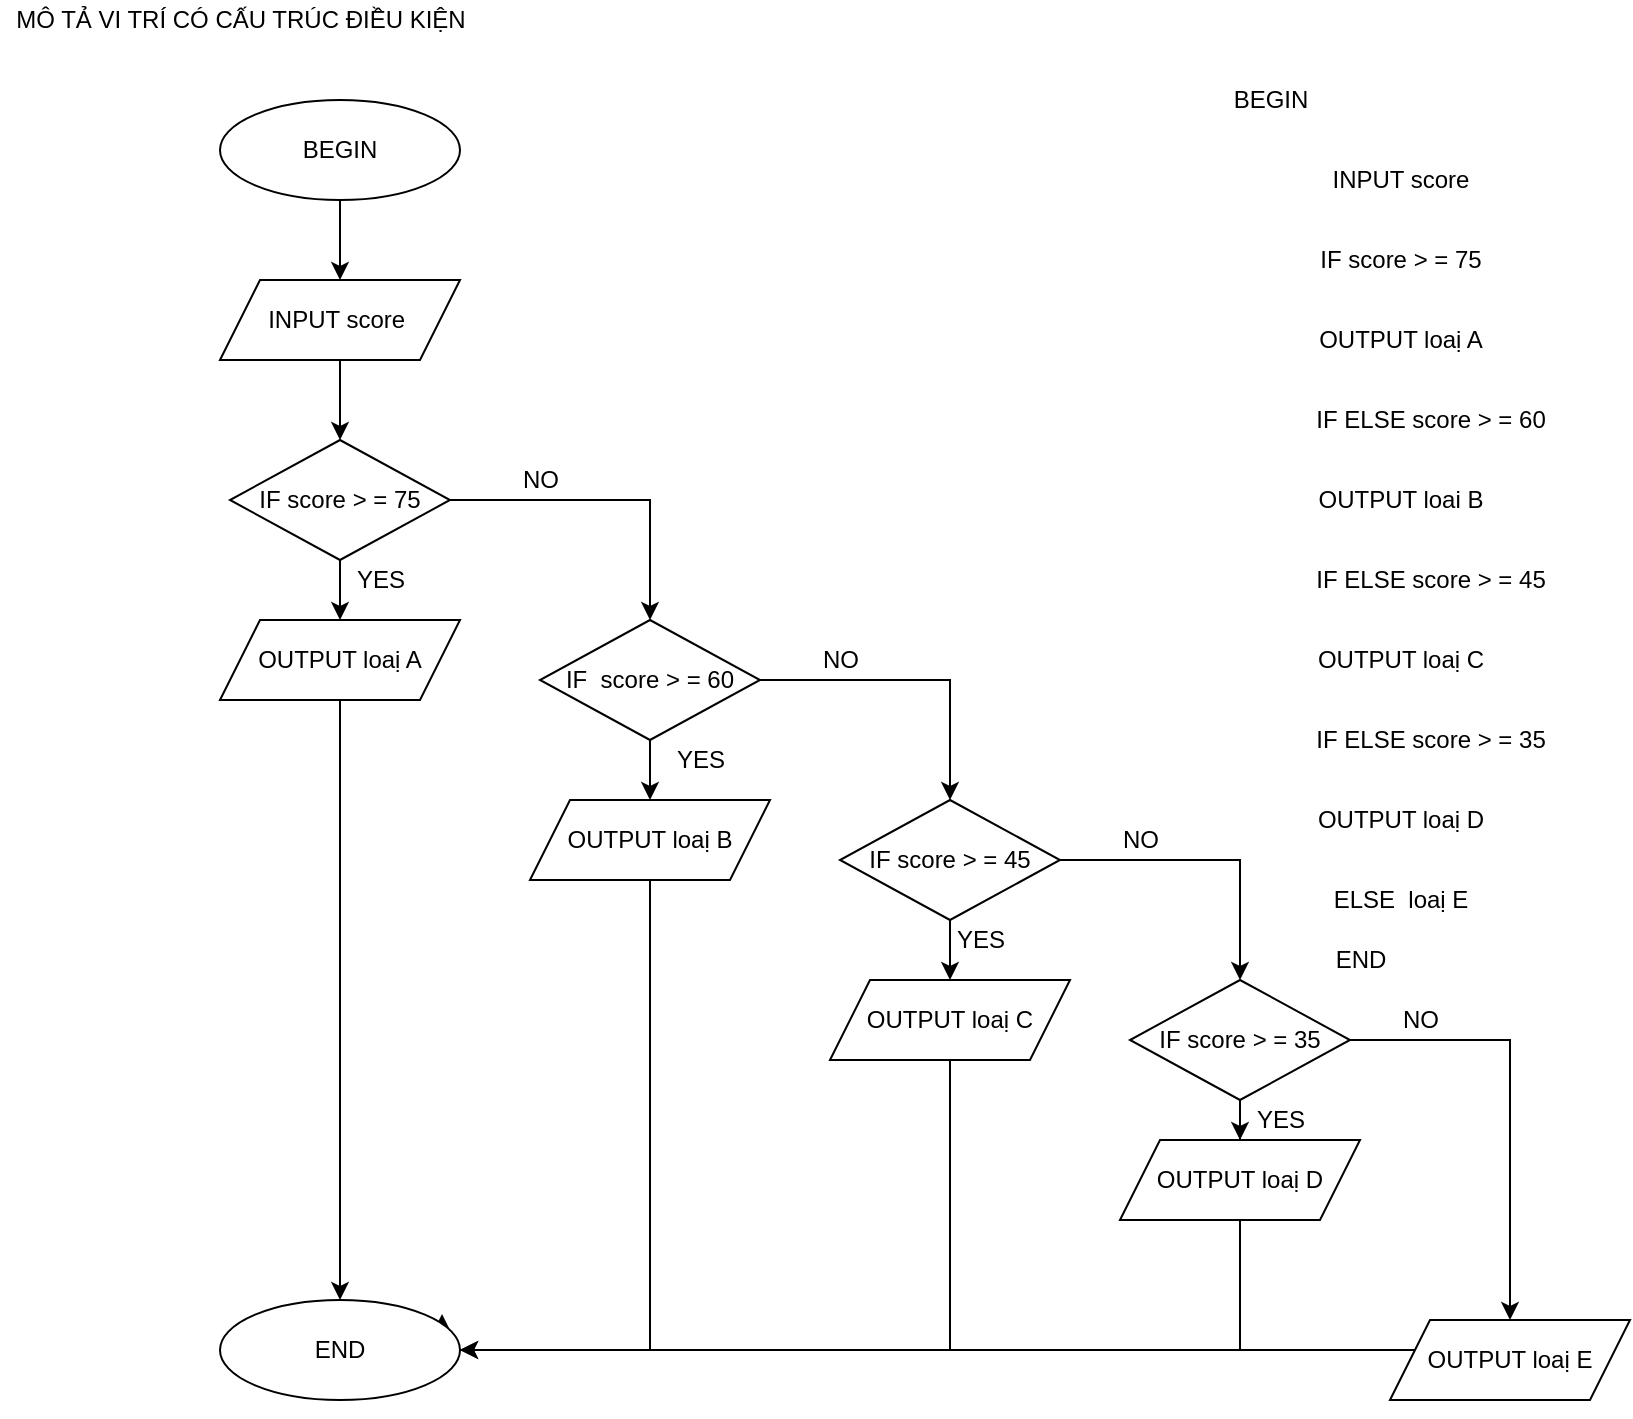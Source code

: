 <mxfile version="13.10.4" type="device"><diagram id="vA7rnFUP_xfCVrLrs5OL" name="Page-1"><mxGraphModel dx="946" dy="566" grid="1" gridSize="10" guides="1" tooltips="1" connect="1" arrows="1" fold="1" page="1" pageScale="1" pageWidth="850" pageHeight="1100" math="0" shadow="0"><root><mxCell id="0"/><mxCell id="1" parent="0"/><mxCell id="A9CMcEVGMS1xfjoek1VK-15" style="edgeStyle=orthogonalEdgeStyle;rounded=0;orthogonalLoop=1;jettySize=auto;html=1;entryX=0.5;entryY=0;entryDx=0;entryDy=0;" edge="1" parent="1" source="A9CMcEVGMS1xfjoek1VK-1" target="A9CMcEVGMS1xfjoek1VK-4"><mxGeometry relative="1" as="geometry"/></mxCell><mxCell id="A9CMcEVGMS1xfjoek1VK-1" value="BEGIN" style="ellipse;whiteSpace=wrap;html=1;" vertex="1" parent="1"><mxGeometry x="130" y="70" width="120" height="50" as="geometry"/></mxCell><mxCell id="A9CMcEVGMS1xfjoek1VK-3" value="MÔ TẢ VI TRÍ CÓ CẤU TRÚC ĐIỀU KIỆN" style="text;html=1;align=center;verticalAlign=middle;resizable=0;points=[];autosize=1;" vertex="1" parent="1"><mxGeometry x="20" y="20" width="240" height="20" as="geometry"/></mxCell><mxCell id="A9CMcEVGMS1xfjoek1VK-18" style="edgeStyle=orthogonalEdgeStyle;rounded=0;orthogonalLoop=1;jettySize=auto;html=1;entryX=0.5;entryY=0;entryDx=0;entryDy=0;" edge="1" parent="1" source="A9CMcEVGMS1xfjoek1VK-4" target="A9CMcEVGMS1xfjoek1VK-5"><mxGeometry relative="1" as="geometry"/></mxCell><mxCell id="A9CMcEVGMS1xfjoek1VK-4" value="INPUT score&amp;nbsp;" style="shape=parallelogram;perimeter=parallelogramPerimeter;whiteSpace=wrap;html=1;fixedSize=1;" vertex="1" parent="1"><mxGeometry x="130" y="160" width="120" height="40" as="geometry"/></mxCell><mxCell id="A9CMcEVGMS1xfjoek1VK-19" value="" style="edgeStyle=orthogonalEdgeStyle;rounded=0;orthogonalLoop=1;jettySize=auto;html=1;" edge="1" parent="1" source="A9CMcEVGMS1xfjoek1VK-5" target="A9CMcEVGMS1xfjoek1VK-6"><mxGeometry relative="1" as="geometry"/></mxCell><mxCell id="A9CMcEVGMS1xfjoek1VK-21" style="edgeStyle=orthogonalEdgeStyle;rounded=0;orthogonalLoop=1;jettySize=auto;html=1;entryX=0.5;entryY=0;entryDx=0;entryDy=0;" edge="1" parent="1" source="A9CMcEVGMS1xfjoek1VK-5" target="A9CMcEVGMS1xfjoek1VK-7"><mxGeometry relative="1" as="geometry"/></mxCell><mxCell id="A9CMcEVGMS1xfjoek1VK-5" value="IF score &amp;gt; = 75" style="rhombus;whiteSpace=wrap;html=1;" vertex="1" parent="1"><mxGeometry x="135" y="240" width="110" height="60" as="geometry"/></mxCell><mxCell id="A9CMcEVGMS1xfjoek1VK-39" style="edgeStyle=orthogonalEdgeStyle;rounded=0;orthogonalLoop=1;jettySize=auto;html=1;" edge="1" parent="1" source="A9CMcEVGMS1xfjoek1VK-6" target="A9CMcEVGMS1xfjoek1VK-38"><mxGeometry relative="1" as="geometry"/></mxCell><mxCell id="A9CMcEVGMS1xfjoek1VK-6" value="OUTPUT loaị A" style="shape=parallelogram;perimeter=parallelogramPerimeter;whiteSpace=wrap;html=1;fixedSize=1;" vertex="1" parent="1"><mxGeometry x="130" y="330" width="120" height="40" as="geometry"/></mxCell><mxCell id="A9CMcEVGMS1xfjoek1VK-22" style="edgeStyle=orthogonalEdgeStyle;rounded=0;orthogonalLoop=1;jettySize=auto;html=1;entryX=0.5;entryY=0;entryDx=0;entryDy=0;" edge="1" parent="1" source="A9CMcEVGMS1xfjoek1VK-7" target="A9CMcEVGMS1xfjoek1VK-8"><mxGeometry relative="1" as="geometry"/></mxCell><mxCell id="A9CMcEVGMS1xfjoek1VK-25" style="edgeStyle=orthogonalEdgeStyle;rounded=0;orthogonalLoop=1;jettySize=auto;html=1;entryX=0.5;entryY=0;entryDx=0;entryDy=0;" edge="1" parent="1" source="A9CMcEVGMS1xfjoek1VK-7" target="A9CMcEVGMS1xfjoek1VK-13"><mxGeometry relative="1" as="geometry"/></mxCell><mxCell id="A9CMcEVGMS1xfjoek1VK-7" value="IF&amp;nbsp; score &amp;gt; = 60" style="rhombus;whiteSpace=wrap;html=1;" vertex="1" parent="1"><mxGeometry x="290" y="330" width="110" height="60" as="geometry"/></mxCell><mxCell id="A9CMcEVGMS1xfjoek1VK-40" style="edgeStyle=orthogonalEdgeStyle;rounded=0;orthogonalLoop=1;jettySize=auto;html=1;entryX=1;entryY=0.5;entryDx=0;entryDy=0;" edge="1" parent="1" source="A9CMcEVGMS1xfjoek1VK-8" target="A9CMcEVGMS1xfjoek1VK-38"><mxGeometry relative="1" as="geometry"><Array as="points"><mxPoint x="345" y="695"/><mxPoint x="265" y="695"/><mxPoint x="265" y="695"/></Array></mxGeometry></mxCell><mxCell id="A9CMcEVGMS1xfjoek1VK-8" value="OUTPUT loaị B" style="shape=parallelogram;perimeter=parallelogramPerimeter;whiteSpace=wrap;html=1;fixedSize=1;" vertex="1" parent="1"><mxGeometry x="285" y="420" width="120" height="40" as="geometry"/></mxCell><mxCell id="A9CMcEVGMS1xfjoek1VK-44" style="edgeStyle=orthogonalEdgeStyle;rounded=0;orthogonalLoop=1;jettySize=auto;html=1;" edge="1" parent="1" source="A9CMcEVGMS1xfjoek1VK-10" target="A9CMcEVGMS1xfjoek1VK-38"><mxGeometry relative="1" as="geometry"><Array as="points"><mxPoint x="600" y="695"/><mxPoint x="600" y="695"/></Array></mxGeometry></mxCell><mxCell id="A9CMcEVGMS1xfjoek1VK-10" value="OUTPUT loaị E" style="shape=parallelogram;perimeter=parallelogramPerimeter;whiteSpace=wrap;html=1;fixedSize=1;" vertex="1" parent="1"><mxGeometry x="715" y="680" width="120" height="40" as="geometry"/></mxCell><mxCell id="A9CMcEVGMS1xfjoek1VK-31" style="edgeStyle=orthogonalEdgeStyle;rounded=0;orthogonalLoop=1;jettySize=auto;html=1;entryX=0.5;entryY=0;entryDx=0;entryDy=0;" edge="1" parent="1" source="A9CMcEVGMS1xfjoek1VK-11" target="A9CMcEVGMS1xfjoek1VK-12"><mxGeometry relative="1" as="geometry"/></mxCell><mxCell id="A9CMcEVGMS1xfjoek1VK-33" style="edgeStyle=orthogonalEdgeStyle;rounded=0;orthogonalLoop=1;jettySize=auto;html=1;" edge="1" parent="1" source="A9CMcEVGMS1xfjoek1VK-11" target="A9CMcEVGMS1xfjoek1VK-10"><mxGeometry relative="1" as="geometry"><mxPoint x="775" y="590" as="targetPoint"/></mxGeometry></mxCell><mxCell id="A9CMcEVGMS1xfjoek1VK-11" value="IF score &amp;gt; = 35" style="rhombus;whiteSpace=wrap;html=1;" vertex="1" parent="1"><mxGeometry x="585" y="510" width="110" height="60" as="geometry"/></mxCell><mxCell id="A9CMcEVGMS1xfjoek1VK-43" style="edgeStyle=orthogonalEdgeStyle;rounded=0;orthogonalLoop=1;jettySize=auto;html=1;entryX=0.5;entryY=1;entryDx=0;entryDy=0;" edge="1" parent="1" source="A9CMcEVGMS1xfjoek1VK-12" target="A9CMcEVGMS1xfjoek1VK-38"><mxGeometry relative="1" as="geometry"><Array as="points"><mxPoint x="640" y="695"/><mxPoint x="190" y="695"/></Array></mxGeometry></mxCell><mxCell id="A9CMcEVGMS1xfjoek1VK-12" value="OUTPUT loaị D" style="shape=parallelogram;perimeter=parallelogramPerimeter;whiteSpace=wrap;html=1;fixedSize=1;" vertex="1" parent="1"><mxGeometry x="580" y="590" width="120" height="40" as="geometry"/></mxCell><mxCell id="A9CMcEVGMS1xfjoek1VK-26" style="edgeStyle=orthogonalEdgeStyle;rounded=0;orthogonalLoop=1;jettySize=auto;html=1;entryX=0.5;entryY=0;entryDx=0;entryDy=0;" edge="1" parent="1" source="A9CMcEVGMS1xfjoek1VK-13" target="A9CMcEVGMS1xfjoek1VK-14"><mxGeometry relative="1" as="geometry"/></mxCell><mxCell id="A9CMcEVGMS1xfjoek1VK-29" style="edgeStyle=orthogonalEdgeStyle;rounded=0;orthogonalLoop=1;jettySize=auto;html=1;entryX=0.5;entryY=0;entryDx=0;entryDy=0;" edge="1" parent="1" source="A9CMcEVGMS1xfjoek1VK-13" target="A9CMcEVGMS1xfjoek1VK-11"><mxGeometry relative="1" as="geometry"/></mxCell><mxCell id="A9CMcEVGMS1xfjoek1VK-13" value="IF score &amp;gt; = 45" style="rhombus;whiteSpace=wrap;html=1;" vertex="1" parent="1"><mxGeometry x="440" y="420" width="110" height="60" as="geometry"/></mxCell><mxCell id="A9CMcEVGMS1xfjoek1VK-42" style="edgeStyle=orthogonalEdgeStyle;rounded=0;orthogonalLoop=1;jettySize=auto;html=1;entryX=0.925;entryY=0.14;entryDx=0;entryDy=0;entryPerimeter=0;" edge="1" parent="1" source="A9CMcEVGMS1xfjoek1VK-14" target="A9CMcEVGMS1xfjoek1VK-38"><mxGeometry relative="1" as="geometry"><Array as="points"><mxPoint x="495" y="695"/><mxPoint x="241" y="695"/></Array></mxGeometry></mxCell><mxCell id="A9CMcEVGMS1xfjoek1VK-14" value="OUTPUT loaị C" style="shape=parallelogram;perimeter=parallelogramPerimeter;whiteSpace=wrap;html=1;fixedSize=1;" vertex="1" parent="1"><mxGeometry x="435" y="510" width="120" height="40" as="geometry"/></mxCell><mxCell id="A9CMcEVGMS1xfjoek1VK-20" value="YES" style="text;html=1;align=center;verticalAlign=middle;resizable=0;points=[];autosize=1;" vertex="1" parent="1"><mxGeometry x="190" y="300" width="40" height="20" as="geometry"/></mxCell><mxCell id="A9CMcEVGMS1xfjoek1VK-23" value="NO" style="text;html=1;align=center;verticalAlign=middle;resizable=0;points=[];autosize=1;" vertex="1" parent="1"><mxGeometry x="275" y="250" width="30" height="20" as="geometry"/></mxCell><mxCell id="A9CMcEVGMS1xfjoek1VK-24" value="YES" style="text;html=1;align=center;verticalAlign=middle;resizable=0;points=[];autosize=1;" vertex="1" parent="1"><mxGeometry x="350" y="390" width="40" height="20" as="geometry"/></mxCell><mxCell id="A9CMcEVGMS1xfjoek1VK-27" value="YES" style="text;html=1;align=center;verticalAlign=middle;resizable=0;points=[];autosize=1;" vertex="1" parent="1"><mxGeometry x="490" y="480" width="40" height="20" as="geometry"/></mxCell><mxCell id="A9CMcEVGMS1xfjoek1VK-28" value="NO" style="text;html=1;align=center;verticalAlign=middle;resizable=0;points=[];autosize=1;" vertex="1" parent="1"><mxGeometry x="425" y="340" width="30" height="20" as="geometry"/></mxCell><mxCell id="A9CMcEVGMS1xfjoek1VK-30" value="NO" style="text;html=1;align=center;verticalAlign=middle;resizable=0;points=[];autosize=1;" vertex="1" parent="1"><mxGeometry x="575" y="430" width="30" height="20" as="geometry"/></mxCell><mxCell id="A9CMcEVGMS1xfjoek1VK-32" value="YES" style="text;html=1;align=center;verticalAlign=middle;resizable=0;points=[];autosize=1;" vertex="1" parent="1"><mxGeometry x="640" y="570" width="40" height="20" as="geometry"/></mxCell><mxCell id="A9CMcEVGMS1xfjoek1VK-38" value="END" style="ellipse;whiteSpace=wrap;html=1;" vertex="1" parent="1"><mxGeometry x="130" y="670" width="120" height="50" as="geometry"/></mxCell><mxCell id="A9CMcEVGMS1xfjoek1VK-45" value="BEGIN" style="text;html=1;align=center;verticalAlign=middle;resizable=0;points=[];autosize=1;" vertex="1" parent="1"><mxGeometry x="630" y="60" width="50" height="20" as="geometry"/></mxCell><mxCell id="A9CMcEVGMS1xfjoek1VK-46" value="INPUT score" style="text;html=1;align=center;verticalAlign=middle;resizable=0;points=[];autosize=1;" vertex="1" parent="1"><mxGeometry x="680" y="100" width="80" height="20" as="geometry"/></mxCell><mxCell id="A9CMcEVGMS1xfjoek1VK-49" value="&lt;span&gt;IF score &amp;gt; = 75&lt;/span&gt;" style="text;html=1;align=center;verticalAlign=middle;resizable=0;points=[];autosize=1;" vertex="1" parent="1"><mxGeometry x="670" y="140" width="100" height="20" as="geometry"/></mxCell><mxCell id="A9CMcEVGMS1xfjoek1VK-50" value="&lt;span&gt;OUTPUT loaị A&lt;/span&gt;" style="text;html=1;align=center;verticalAlign=middle;resizable=0;points=[];autosize=1;" vertex="1" parent="1"><mxGeometry x="670" y="180" width="100" height="20" as="geometry"/></mxCell><mxCell id="A9CMcEVGMS1xfjoek1VK-52" value="&lt;span&gt;IF ELSE score &amp;gt; = 60&lt;/span&gt;" style="text;html=1;align=center;verticalAlign=middle;resizable=0;points=[];autosize=1;" vertex="1" parent="1"><mxGeometry x="670" y="220" width="130" height="20" as="geometry"/></mxCell><mxCell id="A9CMcEVGMS1xfjoek1VK-53" value="OUTPUT loai B" style="text;html=1;align=center;verticalAlign=middle;resizable=0;points=[];autosize=1;" vertex="1" parent="1"><mxGeometry x="670" y="260" width="100" height="20" as="geometry"/></mxCell><mxCell id="A9CMcEVGMS1xfjoek1VK-54" value="&lt;span&gt;IF ELSE score &amp;gt; = 45&lt;/span&gt;" style="text;html=1;align=center;verticalAlign=middle;resizable=0;points=[];autosize=1;" vertex="1" parent="1"><mxGeometry x="670" y="300" width="130" height="20" as="geometry"/></mxCell><mxCell id="A9CMcEVGMS1xfjoek1VK-55" value="&lt;span&gt;OUTPUT loaị C&lt;/span&gt;" style="text;html=1;align=center;verticalAlign=middle;resizable=0;points=[];autosize=1;" vertex="1" parent="1"><mxGeometry x="670" y="340" width="100" height="20" as="geometry"/></mxCell><mxCell id="A9CMcEVGMS1xfjoek1VK-56" value="&lt;span&gt;IF ELSE score &amp;gt; = 35&lt;/span&gt;" style="text;html=1;align=center;verticalAlign=middle;resizable=0;points=[];autosize=1;" vertex="1" parent="1"><mxGeometry x="670" y="380" width="130" height="20" as="geometry"/></mxCell><mxCell id="A9CMcEVGMS1xfjoek1VK-57" value="&lt;span&gt;OUTPUT loaị D&lt;/span&gt;" style="text;html=1;align=center;verticalAlign=middle;resizable=0;points=[];autosize=1;" vertex="1" parent="1"><mxGeometry x="670" y="420" width="100" height="20" as="geometry"/></mxCell><mxCell id="A9CMcEVGMS1xfjoek1VK-59" value="&lt;span&gt;ELSE&amp;nbsp; loaị E&lt;/span&gt;" style="text;html=1;align=center;verticalAlign=middle;resizable=0;points=[];autosize=1;" vertex="1" parent="1"><mxGeometry x="680" y="460" width="80" height="20" as="geometry"/></mxCell><mxCell id="A9CMcEVGMS1xfjoek1VK-60" value="NO" style="text;html=1;align=center;verticalAlign=middle;resizable=0;points=[];autosize=1;" vertex="1" parent="1"><mxGeometry x="715" y="520" width="30" height="20" as="geometry"/></mxCell><mxCell id="A9CMcEVGMS1xfjoek1VK-61" value="END" style="text;html=1;align=center;verticalAlign=middle;resizable=0;points=[];autosize=1;" vertex="1" parent="1"><mxGeometry x="680" y="490" width="40" height="20" as="geometry"/></mxCell></root></mxGraphModel></diagram></mxfile>